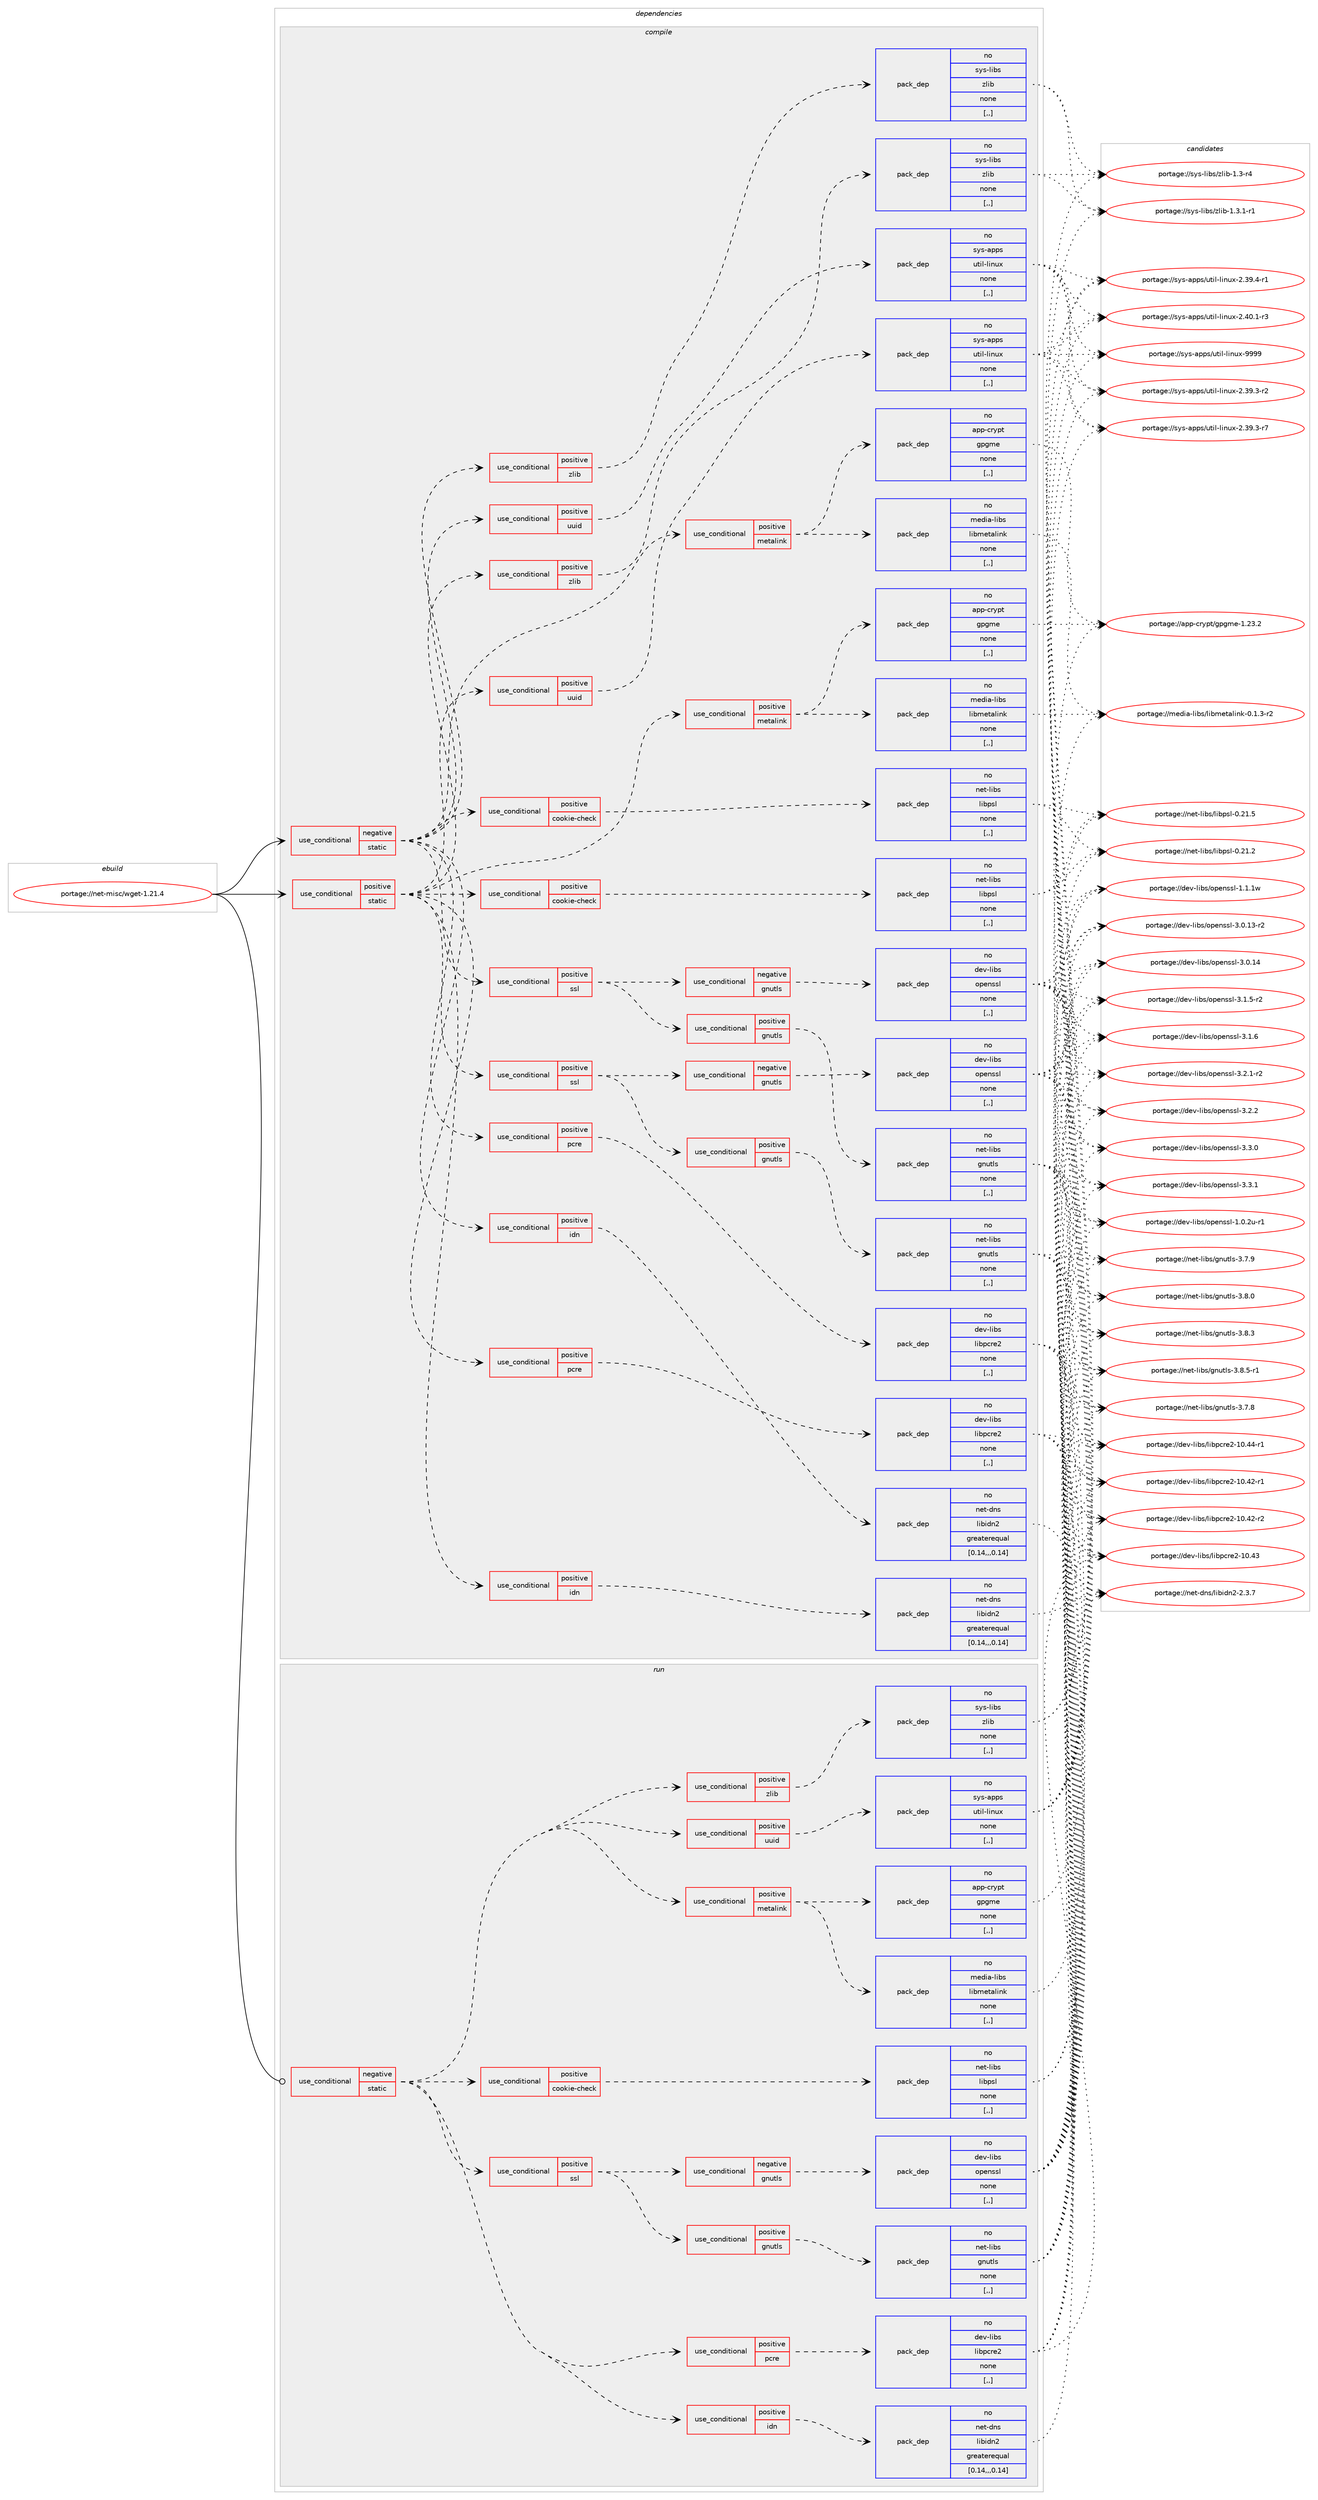 digraph prolog {

# *************
# Graph options
# *************

newrank=true;
concentrate=true;
compound=true;
graph [rankdir=LR,fontname=Helvetica,fontsize=10,ranksep=1.5];#, ranksep=2.5, nodesep=0.2];
edge  [arrowhead=vee];
node  [fontname=Helvetica,fontsize=10];

# **********
# The ebuild
# **********

subgraph cluster_leftcol {
color=gray;
rank=same;
label=<<i>ebuild</i>>;
id [label="portage://net-misc/wget-1.21.4", color=red, width=4, href="../net-misc/wget-1.21.4.svg"];
}

# ****************
# The dependencies
# ****************

subgraph cluster_midcol {
color=gray;
label=<<i>dependencies</i>>;
subgraph cluster_compile {
fillcolor="#eeeeee";
style=filled;
label=<<i>compile</i>>;
subgraph cond96898 {
dependency368410 [label=<<TABLE BORDER="0" CELLBORDER="1" CELLSPACING="0" CELLPADDING="4"><TR><TD ROWSPAN="3" CELLPADDING="10">use_conditional</TD></TR><TR><TD>negative</TD></TR><TR><TD>static</TD></TR></TABLE>>, shape=none, color=red];
subgraph cond96899 {
dependency368411 [label=<<TABLE BORDER="0" CELLBORDER="1" CELLSPACING="0" CELLPADDING="4"><TR><TD ROWSPAN="3" CELLPADDING="10">use_conditional</TD></TR><TR><TD>positive</TD></TR><TR><TD>cookie-check</TD></TR></TABLE>>, shape=none, color=red];
subgraph pack268847 {
dependency368412 [label=<<TABLE BORDER="0" CELLBORDER="1" CELLSPACING="0" CELLPADDING="4" WIDTH="220"><TR><TD ROWSPAN="6" CELLPADDING="30">pack_dep</TD></TR><TR><TD WIDTH="110">no</TD></TR><TR><TD>net-libs</TD></TR><TR><TD>libpsl</TD></TR><TR><TD>none</TD></TR><TR><TD>[,,]</TD></TR></TABLE>>, shape=none, color=blue];
}
dependency368411:e -> dependency368412:w [weight=20,style="dashed",arrowhead="vee"];
}
dependency368410:e -> dependency368411:w [weight=20,style="dashed",arrowhead="vee"];
subgraph cond96900 {
dependency368413 [label=<<TABLE BORDER="0" CELLBORDER="1" CELLSPACING="0" CELLPADDING="4"><TR><TD ROWSPAN="3" CELLPADDING="10">use_conditional</TD></TR><TR><TD>positive</TD></TR><TR><TD>idn</TD></TR></TABLE>>, shape=none, color=red];
subgraph pack268848 {
dependency368414 [label=<<TABLE BORDER="0" CELLBORDER="1" CELLSPACING="0" CELLPADDING="4" WIDTH="220"><TR><TD ROWSPAN="6" CELLPADDING="30">pack_dep</TD></TR><TR><TD WIDTH="110">no</TD></TR><TR><TD>net-dns</TD></TR><TR><TD>libidn2</TD></TR><TR><TD>greaterequal</TD></TR><TR><TD>[0.14,,,0.14]</TD></TR></TABLE>>, shape=none, color=blue];
}
dependency368413:e -> dependency368414:w [weight=20,style="dashed",arrowhead="vee"];
}
dependency368410:e -> dependency368413:w [weight=20,style="dashed",arrowhead="vee"];
subgraph cond96901 {
dependency368415 [label=<<TABLE BORDER="0" CELLBORDER="1" CELLSPACING="0" CELLPADDING="4"><TR><TD ROWSPAN="3" CELLPADDING="10">use_conditional</TD></TR><TR><TD>positive</TD></TR><TR><TD>metalink</TD></TR></TABLE>>, shape=none, color=red];
subgraph pack268849 {
dependency368416 [label=<<TABLE BORDER="0" CELLBORDER="1" CELLSPACING="0" CELLPADDING="4" WIDTH="220"><TR><TD ROWSPAN="6" CELLPADDING="30">pack_dep</TD></TR><TR><TD WIDTH="110">no</TD></TR><TR><TD>app-crypt</TD></TR><TR><TD>gpgme</TD></TR><TR><TD>none</TD></TR><TR><TD>[,,]</TD></TR></TABLE>>, shape=none, color=blue];
}
dependency368415:e -> dependency368416:w [weight=20,style="dashed",arrowhead="vee"];
subgraph pack268850 {
dependency368417 [label=<<TABLE BORDER="0" CELLBORDER="1" CELLSPACING="0" CELLPADDING="4" WIDTH="220"><TR><TD ROWSPAN="6" CELLPADDING="30">pack_dep</TD></TR><TR><TD WIDTH="110">no</TD></TR><TR><TD>media-libs</TD></TR><TR><TD>libmetalink</TD></TR><TR><TD>none</TD></TR><TR><TD>[,,]</TD></TR></TABLE>>, shape=none, color=blue];
}
dependency368415:e -> dependency368417:w [weight=20,style="dashed",arrowhead="vee"];
}
dependency368410:e -> dependency368415:w [weight=20,style="dashed",arrowhead="vee"];
subgraph cond96902 {
dependency368418 [label=<<TABLE BORDER="0" CELLBORDER="1" CELLSPACING="0" CELLPADDING="4"><TR><TD ROWSPAN="3" CELLPADDING="10">use_conditional</TD></TR><TR><TD>positive</TD></TR><TR><TD>pcre</TD></TR></TABLE>>, shape=none, color=red];
subgraph pack268851 {
dependency368419 [label=<<TABLE BORDER="0" CELLBORDER="1" CELLSPACING="0" CELLPADDING="4" WIDTH="220"><TR><TD ROWSPAN="6" CELLPADDING="30">pack_dep</TD></TR><TR><TD WIDTH="110">no</TD></TR><TR><TD>dev-libs</TD></TR><TR><TD>libpcre2</TD></TR><TR><TD>none</TD></TR><TR><TD>[,,]</TD></TR></TABLE>>, shape=none, color=blue];
}
dependency368418:e -> dependency368419:w [weight=20,style="dashed",arrowhead="vee"];
}
dependency368410:e -> dependency368418:w [weight=20,style="dashed",arrowhead="vee"];
subgraph cond96903 {
dependency368420 [label=<<TABLE BORDER="0" CELLBORDER="1" CELLSPACING="0" CELLPADDING="4"><TR><TD ROWSPAN="3" CELLPADDING="10">use_conditional</TD></TR><TR><TD>positive</TD></TR><TR><TD>ssl</TD></TR></TABLE>>, shape=none, color=red];
subgraph cond96904 {
dependency368421 [label=<<TABLE BORDER="0" CELLBORDER="1" CELLSPACING="0" CELLPADDING="4"><TR><TD ROWSPAN="3" CELLPADDING="10">use_conditional</TD></TR><TR><TD>positive</TD></TR><TR><TD>gnutls</TD></TR></TABLE>>, shape=none, color=red];
subgraph pack268852 {
dependency368422 [label=<<TABLE BORDER="0" CELLBORDER="1" CELLSPACING="0" CELLPADDING="4" WIDTH="220"><TR><TD ROWSPAN="6" CELLPADDING="30">pack_dep</TD></TR><TR><TD WIDTH="110">no</TD></TR><TR><TD>net-libs</TD></TR><TR><TD>gnutls</TD></TR><TR><TD>none</TD></TR><TR><TD>[,,]</TD></TR></TABLE>>, shape=none, color=blue];
}
dependency368421:e -> dependency368422:w [weight=20,style="dashed",arrowhead="vee"];
}
dependency368420:e -> dependency368421:w [weight=20,style="dashed",arrowhead="vee"];
subgraph cond96905 {
dependency368423 [label=<<TABLE BORDER="0" CELLBORDER="1" CELLSPACING="0" CELLPADDING="4"><TR><TD ROWSPAN="3" CELLPADDING="10">use_conditional</TD></TR><TR><TD>negative</TD></TR><TR><TD>gnutls</TD></TR></TABLE>>, shape=none, color=red];
subgraph pack268853 {
dependency368424 [label=<<TABLE BORDER="0" CELLBORDER="1" CELLSPACING="0" CELLPADDING="4" WIDTH="220"><TR><TD ROWSPAN="6" CELLPADDING="30">pack_dep</TD></TR><TR><TD WIDTH="110">no</TD></TR><TR><TD>dev-libs</TD></TR><TR><TD>openssl</TD></TR><TR><TD>none</TD></TR><TR><TD>[,,]</TD></TR></TABLE>>, shape=none, color=blue];
}
dependency368423:e -> dependency368424:w [weight=20,style="dashed",arrowhead="vee"];
}
dependency368420:e -> dependency368423:w [weight=20,style="dashed",arrowhead="vee"];
}
dependency368410:e -> dependency368420:w [weight=20,style="dashed",arrowhead="vee"];
subgraph cond96906 {
dependency368425 [label=<<TABLE BORDER="0" CELLBORDER="1" CELLSPACING="0" CELLPADDING="4"><TR><TD ROWSPAN="3" CELLPADDING="10">use_conditional</TD></TR><TR><TD>positive</TD></TR><TR><TD>uuid</TD></TR></TABLE>>, shape=none, color=red];
subgraph pack268854 {
dependency368426 [label=<<TABLE BORDER="0" CELLBORDER="1" CELLSPACING="0" CELLPADDING="4" WIDTH="220"><TR><TD ROWSPAN="6" CELLPADDING="30">pack_dep</TD></TR><TR><TD WIDTH="110">no</TD></TR><TR><TD>sys-apps</TD></TR><TR><TD>util-linux</TD></TR><TR><TD>none</TD></TR><TR><TD>[,,]</TD></TR></TABLE>>, shape=none, color=blue];
}
dependency368425:e -> dependency368426:w [weight=20,style="dashed",arrowhead="vee"];
}
dependency368410:e -> dependency368425:w [weight=20,style="dashed",arrowhead="vee"];
subgraph cond96907 {
dependency368427 [label=<<TABLE BORDER="0" CELLBORDER="1" CELLSPACING="0" CELLPADDING="4"><TR><TD ROWSPAN="3" CELLPADDING="10">use_conditional</TD></TR><TR><TD>positive</TD></TR><TR><TD>zlib</TD></TR></TABLE>>, shape=none, color=red];
subgraph pack268855 {
dependency368428 [label=<<TABLE BORDER="0" CELLBORDER="1" CELLSPACING="0" CELLPADDING="4" WIDTH="220"><TR><TD ROWSPAN="6" CELLPADDING="30">pack_dep</TD></TR><TR><TD WIDTH="110">no</TD></TR><TR><TD>sys-libs</TD></TR><TR><TD>zlib</TD></TR><TR><TD>none</TD></TR><TR><TD>[,,]</TD></TR></TABLE>>, shape=none, color=blue];
}
dependency368427:e -> dependency368428:w [weight=20,style="dashed",arrowhead="vee"];
}
dependency368410:e -> dependency368427:w [weight=20,style="dashed",arrowhead="vee"];
}
id:e -> dependency368410:w [weight=20,style="solid",arrowhead="vee"];
subgraph cond96908 {
dependency368429 [label=<<TABLE BORDER="0" CELLBORDER="1" CELLSPACING="0" CELLPADDING="4"><TR><TD ROWSPAN="3" CELLPADDING="10">use_conditional</TD></TR><TR><TD>positive</TD></TR><TR><TD>static</TD></TR></TABLE>>, shape=none, color=red];
subgraph cond96909 {
dependency368430 [label=<<TABLE BORDER="0" CELLBORDER="1" CELLSPACING="0" CELLPADDING="4"><TR><TD ROWSPAN="3" CELLPADDING="10">use_conditional</TD></TR><TR><TD>positive</TD></TR><TR><TD>cookie-check</TD></TR></TABLE>>, shape=none, color=red];
subgraph pack268856 {
dependency368431 [label=<<TABLE BORDER="0" CELLBORDER="1" CELLSPACING="0" CELLPADDING="4" WIDTH="220"><TR><TD ROWSPAN="6" CELLPADDING="30">pack_dep</TD></TR><TR><TD WIDTH="110">no</TD></TR><TR><TD>net-libs</TD></TR><TR><TD>libpsl</TD></TR><TR><TD>none</TD></TR><TR><TD>[,,]</TD></TR></TABLE>>, shape=none, color=blue];
}
dependency368430:e -> dependency368431:w [weight=20,style="dashed",arrowhead="vee"];
}
dependency368429:e -> dependency368430:w [weight=20,style="dashed",arrowhead="vee"];
subgraph cond96910 {
dependency368432 [label=<<TABLE BORDER="0" CELLBORDER="1" CELLSPACING="0" CELLPADDING="4"><TR><TD ROWSPAN="3" CELLPADDING="10">use_conditional</TD></TR><TR><TD>positive</TD></TR><TR><TD>idn</TD></TR></TABLE>>, shape=none, color=red];
subgraph pack268857 {
dependency368433 [label=<<TABLE BORDER="0" CELLBORDER="1" CELLSPACING="0" CELLPADDING="4" WIDTH="220"><TR><TD ROWSPAN="6" CELLPADDING="30">pack_dep</TD></TR><TR><TD WIDTH="110">no</TD></TR><TR><TD>net-dns</TD></TR><TR><TD>libidn2</TD></TR><TR><TD>greaterequal</TD></TR><TR><TD>[0.14,,,0.14]</TD></TR></TABLE>>, shape=none, color=blue];
}
dependency368432:e -> dependency368433:w [weight=20,style="dashed",arrowhead="vee"];
}
dependency368429:e -> dependency368432:w [weight=20,style="dashed",arrowhead="vee"];
subgraph cond96911 {
dependency368434 [label=<<TABLE BORDER="0" CELLBORDER="1" CELLSPACING="0" CELLPADDING="4"><TR><TD ROWSPAN="3" CELLPADDING="10">use_conditional</TD></TR><TR><TD>positive</TD></TR><TR><TD>metalink</TD></TR></TABLE>>, shape=none, color=red];
subgraph pack268858 {
dependency368435 [label=<<TABLE BORDER="0" CELLBORDER="1" CELLSPACING="0" CELLPADDING="4" WIDTH="220"><TR><TD ROWSPAN="6" CELLPADDING="30">pack_dep</TD></TR><TR><TD WIDTH="110">no</TD></TR><TR><TD>app-crypt</TD></TR><TR><TD>gpgme</TD></TR><TR><TD>none</TD></TR><TR><TD>[,,]</TD></TR></TABLE>>, shape=none, color=blue];
}
dependency368434:e -> dependency368435:w [weight=20,style="dashed",arrowhead="vee"];
subgraph pack268859 {
dependency368436 [label=<<TABLE BORDER="0" CELLBORDER="1" CELLSPACING="0" CELLPADDING="4" WIDTH="220"><TR><TD ROWSPAN="6" CELLPADDING="30">pack_dep</TD></TR><TR><TD WIDTH="110">no</TD></TR><TR><TD>media-libs</TD></TR><TR><TD>libmetalink</TD></TR><TR><TD>none</TD></TR><TR><TD>[,,]</TD></TR></TABLE>>, shape=none, color=blue];
}
dependency368434:e -> dependency368436:w [weight=20,style="dashed",arrowhead="vee"];
}
dependency368429:e -> dependency368434:w [weight=20,style="dashed",arrowhead="vee"];
subgraph cond96912 {
dependency368437 [label=<<TABLE BORDER="0" CELLBORDER="1" CELLSPACING="0" CELLPADDING="4"><TR><TD ROWSPAN="3" CELLPADDING="10">use_conditional</TD></TR><TR><TD>positive</TD></TR><TR><TD>pcre</TD></TR></TABLE>>, shape=none, color=red];
subgraph pack268860 {
dependency368438 [label=<<TABLE BORDER="0" CELLBORDER="1" CELLSPACING="0" CELLPADDING="4" WIDTH="220"><TR><TD ROWSPAN="6" CELLPADDING="30">pack_dep</TD></TR><TR><TD WIDTH="110">no</TD></TR><TR><TD>dev-libs</TD></TR><TR><TD>libpcre2</TD></TR><TR><TD>none</TD></TR><TR><TD>[,,]</TD></TR></TABLE>>, shape=none, color=blue];
}
dependency368437:e -> dependency368438:w [weight=20,style="dashed",arrowhead="vee"];
}
dependency368429:e -> dependency368437:w [weight=20,style="dashed",arrowhead="vee"];
subgraph cond96913 {
dependency368439 [label=<<TABLE BORDER="0" CELLBORDER="1" CELLSPACING="0" CELLPADDING="4"><TR><TD ROWSPAN="3" CELLPADDING="10">use_conditional</TD></TR><TR><TD>positive</TD></TR><TR><TD>ssl</TD></TR></TABLE>>, shape=none, color=red];
subgraph cond96914 {
dependency368440 [label=<<TABLE BORDER="0" CELLBORDER="1" CELLSPACING="0" CELLPADDING="4"><TR><TD ROWSPAN="3" CELLPADDING="10">use_conditional</TD></TR><TR><TD>positive</TD></TR><TR><TD>gnutls</TD></TR></TABLE>>, shape=none, color=red];
subgraph pack268861 {
dependency368441 [label=<<TABLE BORDER="0" CELLBORDER="1" CELLSPACING="0" CELLPADDING="4" WIDTH="220"><TR><TD ROWSPAN="6" CELLPADDING="30">pack_dep</TD></TR><TR><TD WIDTH="110">no</TD></TR><TR><TD>net-libs</TD></TR><TR><TD>gnutls</TD></TR><TR><TD>none</TD></TR><TR><TD>[,,]</TD></TR></TABLE>>, shape=none, color=blue];
}
dependency368440:e -> dependency368441:w [weight=20,style="dashed",arrowhead="vee"];
}
dependency368439:e -> dependency368440:w [weight=20,style="dashed",arrowhead="vee"];
subgraph cond96915 {
dependency368442 [label=<<TABLE BORDER="0" CELLBORDER="1" CELLSPACING="0" CELLPADDING="4"><TR><TD ROWSPAN="3" CELLPADDING="10">use_conditional</TD></TR><TR><TD>negative</TD></TR><TR><TD>gnutls</TD></TR></TABLE>>, shape=none, color=red];
subgraph pack268862 {
dependency368443 [label=<<TABLE BORDER="0" CELLBORDER="1" CELLSPACING="0" CELLPADDING="4" WIDTH="220"><TR><TD ROWSPAN="6" CELLPADDING="30">pack_dep</TD></TR><TR><TD WIDTH="110">no</TD></TR><TR><TD>dev-libs</TD></TR><TR><TD>openssl</TD></TR><TR><TD>none</TD></TR><TR><TD>[,,]</TD></TR></TABLE>>, shape=none, color=blue];
}
dependency368442:e -> dependency368443:w [weight=20,style="dashed",arrowhead="vee"];
}
dependency368439:e -> dependency368442:w [weight=20,style="dashed",arrowhead="vee"];
}
dependency368429:e -> dependency368439:w [weight=20,style="dashed",arrowhead="vee"];
subgraph cond96916 {
dependency368444 [label=<<TABLE BORDER="0" CELLBORDER="1" CELLSPACING="0" CELLPADDING="4"><TR><TD ROWSPAN="3" CELLPADDING="10">use_conditional</TD></TR><TR><TD>positive</TD></TR><TR><TD>uuid</TD></TR></TABLE>>, shape=none, color=red];
subgraph pack268863 {
dependency368445 [label=<<TABLE BORDER="0" CELLBORDER="1" CELLSPACING="0" CELLPADDING="4" WIDTH="220"><TR><TD ROWSPAN="6" CELLPADDING="30">pack_dep</TD></TR><TR><TD WIDTH="110">no</TD></TR><TR><TD>sys-apps</TD></TR><TR><TD>util-linux</TD></TR><TR><TD>none</TD></TR><TR><TD>[,,]</TD></TR></TABLE>>, shape=none, color=blue];
}
dependency368444:e -> dependency368445:w [weight=20,style="dashed",arrowhead="vee"];
}
dependency368429:e -> dependency368444:w [weight=20,style="dashed",arrowhead="vee"];
subgraph cond96917 {
dependency368446 [label=<<TABLE BORDER="0" CELLBORDER="1" CELLSPACING="0" CELLPADDING="4"><TR><TD ROWSPAN="3" CELLPADDING="10">use_conditional</TD></TR><TR><TD>positive</TD></TR><TR><TD>zlib</TD></TR></TABLE>>, shape=none, color=red];
subgraph pack268864 {
dependency368447 [label=<<TABLE BORDER="0" CELLBORDER="1" CELLSPACING="0" CELLPADDING="4" WIDTH="220"><TR><TD ROWSPAN="6" CELLPADDING="30">pack_dep</TD></TR><TR><TD WIDTH="110">no</TD></TR><TR><TD>sys-libs</TD></TR><TR><TD>zlib</TD></TR><TR><TD>none</TD></TR><TR><TD>[,,]</TD></TR></TABLE>>, shape=none, color=blue];
}
dependency368446:e -> dependency368447:w [weight=20,style="dashed",arrowhead="vee"];
}
dependency368429:e -> dependency368446:w [weight=20,style="dashed",arrowhead="vee"];
}
id:e -> dependency368429:w [weight=20,style="solid",arrowhead="vee"];
}
subgraph cluster_compileandrun {
fillcolor="#eeeeee";
style=filled;
label=<<i>compile and run</i>>;
}
subgraph cluster_run {
fillcolor="#eeeeee";
style=filled;
label=<<i>run</i>>;
subgraph cond96918 {
dependency368448 [label=<<TABLE BORDER="0" CELLBORDER="1" CELLSPACING="0" CELLPADDING="4"><TR><TD ROWSPAN="3" CELLPADDING="10">use_conditional</TD></TR><TR><TD>negative</TD></TR><TR><TD>static</TD></TR></TABLE>>, shape=none, color=red];
subgraph cond96919 {
dependency368449 [label=<<TABLE BORDER="0" CELLBORDER="1" CELLSPACING="0" CELLPADDING="4"><TR><TD ROWSPAN="3" CELLPADDING="10">use_conditional</TD></TR><TR><TD>positive</TD></TR><TR><TD>cookie-check</TD></TR></TABLE>>, shape=none, color=red];
subgraph pack268865 {
dependency368450 [label=<<TABLE BORDER="0" CELLBORDER="1" CELLSPACING="0" CELLPADDING="4" WIDTH="220"><TR><TD ROWSPAN="6" CELLPADDING="30">pack_dep</TD></TR><TR><TD WIDTH="110">no</TD></TR><TR><TD>net-libs</TD></TR><TR><TD>libpsl</TD></TR><TR><TD>none</TD></TR><TR><TD>[,,]</TD></TR></TABLE>>, shape=none, color=blue];
}
dependency368449:e -> dependency368450:w [weight=20,style="dashed",arrowhead="vee"];
}
dependency368448:e -> dependency368449:w [weight=20,style="dashed",arrowhead="vee"];
subgraph cond96920 {
dependency368451 [label=<<TABLE BORDER="0" CELLBORDER="1" CELLSPACING="0" CELLPADDING="4"><TR><TD ROWSPAN="3" CELLPADDING="10">use_conditional</TD></TR><TR><TD>positive</TD></TR><TR><TD>idn</TD></TR></TABLE>>, shape=none, color=red];
subgraph pack268866 {
dependency368452 [label=<<TABLE BORDER="0" CELLBORDER="1" CELLSPACING="0" CELLPADDING="4" WIDTH="220"><TR><TD ROWSPAN="6" CELLPADDING="30">pack_dep</TD></TR><TR><TD WIDTH="110">no</TD></TR><TR><TD>net-dns</TD></TR><TR><TD>libidn2</TD></TR><TR><TD>greaterequal</TD></TR><TR><TD>[0.14,,,0.14]</TD></TR></TABLE>>, shape=none, color=blue];
}
dependency368451:e -> dependency368452:w [weight=20,style="dashed",arrowhead="vee"];
}
dependency368448:e -> dependency368451:w [weight=20,style="dashed",arrowhead="vee"];
subgraph cond96921 {
dependency368453 [label=<<TABLE BORDER="0" CELLBORDER="1" CELLSPACING="0" CELLPADDING="4"><TR><TD ROWSPAN="3" CELLPADDING="10">use_conditional</TD></TR><TR><TD>positive</TD></TR><TR><TD>metalink</TD></TR></TABLE>>, shape=none, color=red];
subgraph pack268867 {
dependency368454 [label=<<TABLE BORDER="0" CELLBORDER="1" CELLSPACING="0" CELLPADDING="4" WIDTH="220"><TR><TD ROWSPAN="6" CELLPADDING="30">pack_dep</TD></TR><TR><TD WIDTH="110">no</TD></TR><TR><TD>app-crypt</TD></TR><TR><TD>gpgme</TD></TR><TR><TD>none</TD></TR><TR><TD>[,,]</TD></TR></TABLE>>, shape=none, color=blue];
}
dependency368453:e -> dependency368454:w [weight=20,style="dashed",arrowhead="vee"];
subgraph pack268868 {
dependency368455 [label=<<TABLE BORDER="0" CELLBORDER="1" CELLSPACING="0" CELLPADDING="4" WIDTH="220"><TR><TD ROWSPAN="6" CELLPADDING="30">pack_dep</TD></TR><TR><TD WIDTH="110">no</TD></TR><TR><TD>media-libs</TD></TR><TR><TD>libmetalink</TD></TR><TR><TD>none</TD></TR><TR><TD>[,,]</TD></TR></TABLE>>, shape=none, color=blue];
}
dependency368453:e -> dependency368455:w [weight=20,style="dashed",arrowhead="vee"];
}
dependency368448:e -> dependency368453:w [weight=20,style="dashed",arrowhead="vee"];
subgraph cond96922 {
dependency368456 [label=<<TABLE BORDER="0" CELLBORDER="1" CELLSPACING="0" CELLPADDING="4"><TR><TD ROWSPAN="3" CELLPADDING="10">use_conditional</TD></TR><TR><TD>positive</TD></TR><TR><TD>pcre</TD></TR></TABLE>>, shape=none, color=red];
subgraph pack268869 {
dependency368457 [label=<<TABLE BORDER="0" CELLBORDER="1" CELLSPACING="0" CELLPADDING="4" WIDTH="220"><TR><TD ROWSPAN="6" CELLPADDING="30">pack_dep</TD></TR><TR><TD WIDTH="110">no</TD></TR><TR><TD>dev-libs</TD></TR><TR><TD>libpcre2</TD></TR><TR><TD>none</TD></TR><TR><TD>[,,]</TD></TR></TABLE>>, shape=none, color=blue];
}
dependency368456:e -> dependency368457:w [weight=20,style="dashed",arrowhead="vee"];
}
dependency368448:e -> dependency368456:w [weight=20,style="dashed",arrowhead="vee"];
subgraph cond96923 {
dependency368458 [label=<<TABLE BORDER="0" CELLBORDER="1" CELLSPACING="0" CELLPADDING="4"><TR><TD ROWSPAN="3" CELLPADDING="10">use_conditional</TD></TR><TR><TD>positive</TD></TR><TR><TD>ssl</TD></TR></TABLE>>, shape=none, color=red];
subgraph cond96924 {
dependency368459 [label=<<TABLE BORDER="0" CELLBORDER="1" CELLSPACING="0" CELLPADDING="4"><TR><TD ROWSPAN="3" CELLPADDING="10">use_conditional</TD></TR><TR><TD>positive</TD></TR><TR><TD>gnutls</TD></TR></TABLE>>, shape=none, color=red];
subgraph pack268870 {
dependency368460 [label=<<TABLE BORDER="0" CELLBORDER="1" CELLSPACING="0" CELLPADDING="4" WIDTH="220"><TR><TD ROWSPAN="6" CELLPADDING="30">pack_dep</TD></TR><TR><TD WIDTH="110">no</TD></TR><TR><TD>net-libs</TD></TR><TR><TD>gnutls</TD></TR><TR><TD>none</TD></TR><TR><TD>[,,]</TD></TR></TABLE>>, shape=none, color=blue];
}
dependency368459:e -> dependency368460:w [weight=20,style="dashed",arrowhead="vee"];
}
dependency368458:e -> dependency368459:w [weight=20,style="dashed",arrowhead="vee"];
subgraph cond96925 {
dependency368461 [label=<<TABLE BORDER="0" CELLBORDER="1" CELLSPACING="0" CELLPADDING="4"><TR><TD ROWSPAN="3" CELLPADDING="10">use_conditional</TD></TR><TR><TD>negative</TD></TR><TR><TD>gnutls</TD></TR></TABLE>>, shape=none, color=red];
subgraph pack268871 {
dependency368462 [label=<<TABLE BORDER="0" CELLBORDER="1" CELLSPACING="0" CELLPADDING="4" WIDTH="220"><TR><TD ROWSPAN="6" CELLPADDING="30">pack_dep</TD></TR><TR><TD WIDTH="110">no</TD></TR><TR><TD>dev-libs</TD></TR><TR><TD>openssl</TD></TR><TR><TD>none</TD></TR><TR><TD>[,,]</TD></TR></TABLE>>, shape=none, color=blue];
}
dependency368461:e -> dependency368462:w [weight=20,style="dashed",arrowhead="vee"];
}
dependency368458:e -> dependency368461:w [weight=20,style="dashed",arrowhead="vee"];
}
dependency368448:e -> dependency368458:w [weight=20,style="dashed",arrowhead="vee"];
subgraph cond96926 {
dependency368463 [label=<<TABLE BORDER="0" CELLBORDER="1" CELLSPACING="0" CELLPADDING="4"><TR><TD ROWSPAN="3" CELLPADDING="10">use_conditional</TD></TR><TR><TD>positive</TD></TR><TR><TD>uuid</TD></TR></TABLE>>, shape=none, color=red];
subgraph pack268872 {
dependency368464 [label=<<TABLE BORDER="0" CELLBORDER="1" CELLSPACING="0" CELLPADDING="4" WIDTH="220"><TR><TD ROWSPAN="6" CELLPADDING="30">pack_dep</TD></TR><TR><TD WIDTH="110">no</TD></TR><TR><TD>sys-apps</TD></TR><TR><TD>util-linux</TD></TR><TR><TD>none</TD></TR><TR><TD>[,,]</TD></TR></TABLE>>, shape=none, color=blue];
}
dependency368463:e -> dependency368464:w [weight=20,style="dashed",arrowhead="vee"];
}
dependency368448:e -> dependency368463:w [weight=20,style="dashed",arrowhead="vee"];
subgraph cond96927 {
dependency368465 [label=<<TABLE BORDER="0" CELLBORDER="1" CELLSPACING="0" CELLPADDING="4"><TR><TD ROWSPAN="3" CELLPADDING="10">use_conditional</TD></TR><TR><TD>positive</TD></TR><TR><TD>zlib</TD></TR></TABLE>>, shape=none, color=red];
subgraph pack268873 {
dependency368466 [label=<<TABLE BORDER="0" CELLBORDER="1" CELLSPACING="0" CELLPADDING="4" WIDTH="220"><TR><TD ROWSPAN="6" CELLPADDING="30">pack_dep</TD></TR><TR><TD WIDTH="110">no</TD></TR><TR><TD>sys-libs</TD></TR><TR><TD>zlib</TD></TR><TR><TD>none</TD></TR><TR><TD>[,,]</TD></TR></TABLE>>, shape=none, color=blue];
}
dependency368465:e -> dependency368466:w [weight=20,style="dashed",arrowhead="vee"];
}
dependency368448:e -> dependency368465:w [weight=20,style="dashed",arrowhead="vee"];
}
id:e -> dependency368448:w [weight=20,style="solid",arrowhead="odot"];
}
}

# **************
# The candidates
# **************

subgraph cluster_choices {
rank=same;
color=gray;
label=<<i>candidates</i>>;

subgraph choice268847 {
color=black;
nodesep=1;
choice1101011164510810598115471081059811211510845484650494650 [label="portage://net-libs/libpsl-0.21.2", color=red, width=4,href="../net-libs/libpsl-0.21.2.svg"];
choice1101011164510810598115471081059811211510845484650494653 [label="portage://net-libs/libpsl-0.21.5", color=red, width=4,href="../net-libs/libpsl-0.21.5.svg"];
dependency368412:e -> choice1101011164510810598115471081059811211510845484650494650:w [style=dotted,weight="100"];
dependency368412:e -> choice1101011164510810598115471081059811211510845484650494653:w [style=dotted,weight="100"];
}
subgraph choice268848 {
color=black;
nodesep=1;
choice11010111645100110115471081059810510011050455046514655 [label="portage://net-dns/libidn2-2.3.7", color=red, width=4,href="../net-dns/libidn2-2.3.7.svg"];
dependency368414:e -> choice11010111645100110115471081059810510011050455046514655:w [style=dotted,weight="100"];
}
subgraph choice268849 {
color=black;
nodesep=1;
choice9711211245991141211121164710311210310910145494650514650 [label="portage://app-crypt/gpgme-1.23.2", color=red, width=4,href="../app-crypt/gpgme-1.23.2.svg"];
dependency368416:e -> choice9711211245991141211121164710311210310910145494650514650:w [style=dotted,weight="100"];
}
subgraph choice268850 {
color=black;
nodesep=1;
choice1091011001059745108105981154710810598109101116971081051101074548464946514511450 [label="portage://media-libs/libmetalink-0.1.3-r2", color=red, width=4,href="../media-libs/libmetalink-0.1.3-r2.svg"];
dependency368417:e -> choice1091011001059745108105981154710810598109101116971081051101074548464946514511450:w [style=dotted,weight="100"];
}
subgraph choice268851 {
color=black;
nodesep=1;
choice1001011184510810598115471081059811299114101504549484652504511449 [label="portage://dev-libs/libpcre2-10.42-r1", color=red, width=4,href="../dev-libs/libpcre2-10.42-r1.svg"];
choice1001011184510810598115471081059811299114101504549484652504511450 [label="portage://dev-libs/libpcre2-10.42-r2", color=red, width=4,href="../dev-libs/libpcre2-10.42-r2.svg"];
choice100101118451081059811547108105981129911410150454948465251 [label="portage://dev-libs/libpcre2-10.43", color=red, width=4,href="../dev-libs/libpcre2-10.43.svg"];
choice1001011184510810598115471081059811299114101504549484652524511449 [label="portage://dev-libs/libpcre2-10.44-r1", color=red, width=4,href="../dev-libs/libpcre2-10.44-r1.svg"];
dependency368419:e -> choice1001011184510810598115471081059811299114101504549484652504511449:w [style=dotted,weight="100"];
dependency368419:e -> choice1001011184510810598115471081059811299114101504549484652504511450:w [style=dotted,weight="100"];
dependency368419:e -> choice100101118451081059811547108105981129911410150454948465251:w [style=dotted,weight="100"];
dependency368419:e -> choice1001011184510810598115471081059811299114101504549484652524511449:w [style=dotted,weight="100"];
}
subgraph choice268852 {
color=black;
nodesep=1;
choice110101116451081059811547103110117116108115455146554656 [label="portage://net-libs/gnutls-3.7.8", color=red, width=4,href="../net-libs/gnutls-3.7.8.svg"];
choice110101116451081059811547103110117116108115455146554657 [label="portage://net-libs/gnutls-3.7.9", color=red, width=4,href="../net-libs/gnutls-3.7.9.svg"];
choice110101116451081059811547103110117116108115455146564648 [label="portage://net-libs/gnutls-3.8.0", color=red, width=4,href="../net-libs/gnutls-3.8.0.svg"];
choice110101116451081059811547103110117116108115455146564651 [label="portage://net-libs/gnutls-3.8.3", color=red, width=4,href="../net-libs/gnutls-3.8.3.svg"];
choice1101011164510810598115471031101171161081154551465646534511449 [label="portage://net-libs/gnutls-3.8.5-r1", color=red, width=4,href="../net-libs/gnutls-3.8.5-r1.svg"];
dependency368422:e -> choice110101116451081059811547103110117116108115455146554656:w [style=dotted,weight="100"];
dependency368422:e -> choice110101116451081059811547103110117116108115455146554657:w [style=dotted,weight="100"];
dependency368422:e -> choice110101116451081059811547103110117116108115455146564648:w [style=dotted,weight="100"];
dependency368422:e -> choice110101116451081059811547103110117116108115455146564651:w [style=dotted,weight="100"];
dependency368422:e -> choice1101011164510810598115471031101171161081154551465646534511449:w [style=dotted,weight="100"];
}
subgraph choice268853 {
color=black;
nodesep=1;
choice1001011184510810598115471111121011101151151084549464846501174511449 [label="portage://dev-libs/openssl-1.0.2u-r1", color=red, width=4,href="../dev-libs/openssl-1.0.2u-r1.svg"];
choice100101118451081059811547111112101110115115108454946494649119 [label="portage://dev-libs/openssl-1.1.1w", color=red, width=4,href="../dev-libs/openssl-1.1.1w.svg"];
choice100101118451081059811547111112101110115115108455146484649514511450 [label="portage://dev-libs/openssl-3.0.13-r2", color=red, width=4,href="../dev-libs/openssl-3.0.13-r2.svg"];
choice10010111845108105981154711111210111011511510845514648464952 [label="portage://dev-libs/openssl-3.0.14", color=red, width=4,href="../dev-libs/openssl-3.0.14.svg"];
choice1001011184510810598115471111121011101151151084551464946534511450 [label="portage://dev-libs/openssl-3.1.5-r2", color=red, width=4,href="../dev-libs/openssl-3.1.5-r2.svg"];
choice100101118451081059811547111112101110115115108455146494654 [label="portage://dev-libs/openssl-3.1.6", color=red, width=4,href="../dev-libs/openssl-3.1.6.svg"];
choice1001011184510810598115471111121011101151151084551465046494511450 [label="portage://dev-libs/openssl-3.2.1-r2", color=red, width=4,href="../dev-libs/openssl-3.2.1-r2.svg"];
choice100101118451081059811547111112101110115115108455146504650 [label="portage://dev-libs/openssl-3.2.2", color=red, width=4,href="../dev-libs/openssl-3.2.2.svg"];
choice100101118451081059811547111112101110115115108455146514648 [label="portage://dev-libs/openssl-3.3.0", color=red, width=4,href="../dev-libs/openssl-3.3.0.svg"];
choice100101118451081059811547111112101110115115108455146514649 [label="portage://dev-libs/openssl-3.3.1", color=red, width=4,href="../dev-libs/openssl-3.3.1.svg"];
dependency368424:e -> choice1001011184510810598115471111121011101151151084549464846501174511449:w [style=dotted,weight="100"];
dependency368424:e -> choice100101118451081059811547111112101110115115108454946494649119:w [style=dotted,weight="100"];
dependency368424:e -> choice100101118451081059811547111112101110115115108455146484649514511450:w [style=dotted,weight="100"];
dependency368424:e -> choice10010111845108105981154711111210111011511510845514648464952:w [style=dotted,weight="100"];
dependency368424:e -> choice1001011184510810598115471111121011101151151084551464946534511450:w [style=dotted,weight="100"];
dependency368424:e -> choice100101118451081059811547111112101110115115108455146494654:w [style=dotted,weight="100"];
dependency368424:e -> choice1001011184510810598115471111121011101151151084551465046494511450:w [style=dotted,weight="100"];
dependency368424:e -> choice100101118451081059811547111112101110115115108455146504650:w [style=dotted,weight="100"];
dependency368424:e -> choice100101118451081059811547111112101110115115108455146514648:w [style=dotted,weight="100"];
dependency368424:e -> choice100101118451081059811547111112101110115115108455146514649:w [style=dotted,weight="100"];
}
subgraph choice268854 {
color=black;
nodesep=1;
choice11512111545971121121154711711610510845108105110117120455046515746514511450 [label="portage://sys-apps/util-linux-2.39.3-r2", color=red, width=4,href="../sys-apps/util-linux-2.39.3-r2.svg"];
choice11512111545971121121154711711610510845108105110117120455046515746514511455 [label="portage://sys-apps/util-linux-2.39.3-r7", color=red, width=4,href="../sys-apps/util-linux-2.39.3-r7.svg"];
choice11512111545971121121154711711610510845108105110117120455046515746524511449 [label="portage://sys-apps/util-linux-2.39.4-r1", color=red, width=4,href="../sys-apps/util-linux-2.39.4-r1.svg"];
choice11512111545971121121154711711610510845108105110117120455046524846494511451 [label="portage://sys-apps/util-linux-2.40.1-r3", color=red, width=4,href="../sys-apps/util-linux-2.40.1-r3.svg"];
choice115121115459711211211547117116105108451081051101171204557575757 [label="portage://sys-apps/util-linux-9999", color=red, width=4,href="../sys-apps/util-linux-9999.svg"];
dependency368426:e -> choice11512111545971121121154711711610510845108105110117120455046515746514511450:w [style=dotted,weight="100"];
dependency368426:e -> choice11512111545971121121154711711610510845108105110117120455046515746514511455:w [style=dotted,weight="100"];
dependency368426:e -> choice11512111545971121121154711711610510845108105110117120455046515746524511449:w [style=dotted,weight="100"];
dependency368426:e -> choice11512111545971121121154711711610510845108105110117120455046524846494511451:w [style=dotted,weight="100"];
dependency368426:e -> choice115121115459711211211547117116105108451081051101171204557575757:w [style=dotted,weight="100"];
}
subgraph choice268855 {
color=black;
nodesep=1;
choice11512111545108105981154712210810598454946514511452 [label="portage://sys-libs/zlib-1.3-r4", color=red, width=4,href="../sys-libs/zlib-1.3-r4.svg"];
choice115121115451081059811547122108105984549465146494511449 [label="portage://sys-libs/zlib-1.3.1-r1", color=red, width=4,href="../sys-libs/zlib-1.3.1-r1.svg"];
dependency368428:e -> choice11512111545108105981154712210810598454946514511452:w [style=dotted,weight="100"];
dependency368428:e -> choice115121115451081059811547122108105984549465146494511449:w [style=dotted,weight="100"];
}
subgraph choice268856 {
color=black;
nodesep=1;
choice1101011164510810598115471081059811211510845484650494650 [label="portage://net-libs/libpsl-0.21.2", color=red, width=4,href="../net-libs/libpsl-0.21.2.svg"];
choice1101011164510810598115471081059811211510845484650494653 [label="portage://net-libs/libpsl-0.21.5", color=red, width=4,href="../net-libs/libpsl-0.21.5.svg"];
dependency368431:e -> choice1101011164510810598115471081059811211510845484650494650:w [style=dotted,weight="100"];
dependency368431:e -> choice1101011164510810598115471081059811211510845484650494653:w [style=dotted,weight="100"];
}
subgraph choice268857 {
color=black;
nodesep=1;
choice11010111645100110115471081059810510011050455046514655 [label="portage://net-dns/libidn2-2.3.7", color=red, width=4,href="../net-dns/libidn2-2.3.7.svg"];
dependency368433:e -> choice11010111645100110115471081059810510011050455046514655:w [style=dotted,weight="100"];
}
subgraph choice268858 {
color=black;
nodesep=1;
choice9711211245991141211121164710311210310910145494650514650 [label="portage://app-crypt/gpgme-1.23.2", color=red, width=4,href="../app-crypt/gpgme-1.23.2.svg"];
dependency368435:e -> choice9711211245991141211121164710311210310910145494650514650:w [style=dotted,weight="100"];
}
subgraph choice268859 {
color=black;
nodesep=1;
choice1091011001059745108105981154710810598109101116971081051101074548464946514511450 [label="portage://media-libs/libmetalink-0.1.3-r2", color=red, width=4,href="../media-libs/libmetalink-0.1.3-r2.svg"];
dependency368436:e -> choice1091011001059745108105981154710810598109101116971081051101074548464946514511450:w [style=dotted,weight="100"];
}
subgraph choice268860 {
color=black;
nodesep=1;
choice1001011184510810598115471081059811299114101504549484652504511449 [label="portage://dev-libs/libpcre2-10.42-r1", color=red, width=4,href="../dev-libs/libpcre2-10.42-r1.svg"];
choice1001011184510810598115471081059811299114101504549484652504511450 [label="portage://dev-libs/libpcre2-10.42-r2", color=red, width=4,href="../dev-libs/libpcre2-10.42-r2.svg"];
choice100101118451081059811547108105981129911410150454948465251 [label="portage://dev-libs/libpcre2-10.43", color=red, width=4,href="../dev-libs/libpcre2-10.43.svg"];
choice1001011184510810598115471081059811299114101504549484652524511449 [label="portage://dev-libs/libpcre2-10.44-r1", color=red, width=4,href="../dev-libs/libpcre2-10.44-r1.svg"];
dependency368438:e -> choice1001011184510810598115471081059811299114101504549484652504511449:w [style=dotted,weight="100"];
dependency368438:e -> choice1001011184510810598115471081059811299114101504549484652504511450:w [style=dotted,weight="100"];
dependency368438:e -> choice100101118451081059811547108105981129911410150454948465251:w [style=dotted,weight="100"];
dependency368438:e -> choice1001011184510810598115471081059811299114101504549484652524511449:w [style=dotted,weight="100"];
}
subgraph choice268861 {
color=black;
nodesep=1;
choice110101116451081059811547103110117116108115455146554656 [label="portage://net-libs/gnutls-3.7.8", color=red, width=4,href="../net-libs/gnutls-3.7.8.svg"];
choice110101116451081059811547103110117116108115455146554657 [label="portage://net-libs/gnutls-3.7.9", color=red, width=4,href="../net-libs/gnutls-3.7.9.svg"];
choice110101116451081059811547103110117116108115455146564648 [label="portage://net-libs/gnutls-3.8.0", color=red, width=4,href="../net-libs/gnutls-3.8.0.svg"];
choice110101116451081059811547103110117116108115455146564651 [label="portage://net-libs/gnutls-3.8.3", color=red, width=4,href="../net-libs/gnutls-3.8.3.svg"];
choice1101011164510810598115471031101171161081154551465646534511449 [label="portage://net-libs/gnutls-3.8.5-r1", color=red, width=4,href="../net-libs/gnutls-3.8.5-r1.svg"];
dependency368441:e -> choice110101116451081059811547103110117116108115455146554656:w [style=dotted,weight="100"];
dependency368441:e -> choice110101116451081059811547103110117116108115455146554657:w [style=dotted,weight="100"];
dependency368441:e -> choice110101116451081059811547103110117116108115455146564648:w [style=dotted,weight="100"];
dependency368441:e -> choice110101116451081059811547103110117116108115455146564651:w [style=dotted,weight="100"];
dependency368441:e -> choice1101011164510810598115471031101171161081154551465646534511449:w [style=dotted,weight="100"];
}
subgraph choice268862 {
color=black;
nodesep=1;
choice1001011184510810598115471111121011101151151084549464846501174511449 [label="portage://dev-libs/openssl-1.0.2u-r1", color=red, width=4,href="../dev-libs/openssl-1.0.2u-r1.svg"];
choice100101118451081059811547111112101110115115108454946494649119 [label="portage://dev-libs/openssl-1.1.1w", color=red, width=4,href="../dev-libs/openssl-1.1.1w.svg"];
choice100101118451081059811547111112101110115115108455146484649514511450 [label="portage://dev-libs/openssl-3.0.13-r2", color=red, width=4,href="../dev-libs/openssl-3.0.13-r2.svg"];
choice10010111845108105981154711111210111011511510845514648464952 [label="portage://dev-libs/openssl-3.0.14", color=red, width=4,href="../dev-libs/openssl-3.0.14.svg"];
choice1001011184510810598115471111121011101151151084551464946534511450 [label="portage://dev-libs/openssl-3.1.5-r2", color=red, width=4,href="../dev-libs/openssl-3.1.5-r2.svg"];
choice100101118451081059811547111112101110115115108455146494654 [label="portage://dev-libs/openssl-3.1.6", color=red, width=4,href="../dev-libs/openssl-3.1.6.svg"];
choice1001011184510810598115471111121011101151151084551465046494511450 [label="portage://dev-libs/openssl-3.2.1-r2", color=red, width=4,href="../dev-libs/openssl-3.2.1-r2.svg"];
choice100101118451081059811547111112101110115115108455146504650 [label="portage://dev-libs/openssl-3.2.2", color=red, width=4,href="../dev-libs/openssl-3.2.2.svg"];
choice100101118451081059811547111112101110115115108455146514648 [label="portage://dev-libs/openssl-3.3.0", color=red, width=4,href="../dev-libs/openssl-3.3.0.svg"];
choice100101118451081059811547111112101110115115108455146514649 [label="portage://dev-libs/openssl-3.3.1", color=red, width=4,href="../dev-libs/openssl-3.3.1.svg"];
dependency368443:e -> choice1001011184510810598115471111121011101151151084549464846501174511449:w [style=dotted,weight="100"];
dependency368443:e -> choice100101118451081059811547111112101110115115108454946494649119:w [style=dotted,weight="100"];
dependency368443:e -> choice100101118451081059811547111112101110115115108455146484649514511450:w [style=dotted,weight="100"];
dependency368443:e -> choice10010111845108105981154711111210111011511510845514648464952:w [style=dotted,weight="100"];
dependency368443:e -> choice1001011184510810598115471111121011101151151084551464946534511450:w [style=dotted,weight="100"];
dependency368443:e -> choice100101118451081059811547111112101110115115108455146494654:w [style=dotted,weight="100"];
dependency368443:e -> choice1001011184510810598115471111121011101151151084551465046494511450:w [style=dotted,weight="100"];
dependency368443:e -> choice100101118451081059811547111112101110115115108455146504650:w [style=dotted,weight="100"];
dependency368443:e -> choice100101118451081059811547111112101110115115108455146514648:w [style=dotted,weight="100"];
dependency368443:e -> choice100101118451081059811547111112101110115115108455146514649:w [style=dotted,weight="100"];
}
subgraph choice268863 {
color=black;
nodesep=1;
choice11512111545971121121154711711610510845108105110117120455046515746514511450 [label="portage://sys-apps/util-linux-2.39.3-r2", color=red, width=4,href="../sys-apps/util-linux-2.39.3-r2.svg"];
choice11512111545971121121154711711610510845108105110117120455046515746514511455 [label="portage://sys-apps/util-linux-2.39.3-r7", color=red, width=4,href="../sys-apps/util-linux-2.39.3-r7.svg"];
choice11512111545971121121154711711610510845108105110117120455046515746524511449 [label="portage://sys-apps/util-linux-2.39.4-r1", color=red, width=4,href="../sys-apps/util-linux-2.39.4-r1.svg"];
choice11512111545971121121154711711610510845108105110117120455046524846494511451 [label="portage://sys-apps/util-linux-2.40.1-r3", color=red, width=4,href="../sys-apps/util-linux-2.40.1-r3.svg"];
choice115121115459711211211547117116105108451081051101171204557575757 [label="portage://sys-apps/util-linux-9999", color=red, width=4,href="../sys-apps/util-linux-9999.svg"];
dependency368445:e -> choice11512111545971121121154711711610510845108105110117120455046515746514511450:w [style=dotted,weight="100"];
dependency368445:e -> choice11512111545971121121154711711610510845108105110117120455046515746514511455:w [style=dotted,weight="100"];
dependency368445:e -> choice11512111545971121121154711711610510845108105110117120455046515746524511449:w [style=dotted,weight="100"];
dependency368445:e -> choice11512111545971121121154711711610510845108105110117120455046524846494511451:w [style=dotted,weight="100"];
dependency368445:e -> choice115121115459711211211547117116105108451081051101171204557575757:w [style=dotted,weight="100"];
}
subgraph choice268864 {
color=black;
nodesep=1;
choice11512111545108105981154712210810598454946514511452 [label="portage://sys-libs/zlib-1.3-r4", color=red, width=4,href="../sys-libs/zlib-1.3-r4.svg"];
choice115121115451081059811547122108105984549465146494511449 [label="portage://sys-libs/zlib-1.3.1-r1", color=red, width=4,href="../sys-libs/zlib-1.3.1-r1.svg"];
dependency368447:e -> choice11512111545108105981154712210810598454946514511452:w [style=dotted,weight="100"];
dependency368447:e -> choice115121115451081059811547122108105984549465146494511449:w [style=dotted,weight="100"];
}
subgraph choice268865 {
color=black;
nodesep=1;
choice1101011164510810598115471081059811211510845484650494650 [label="portage://net-libs/libpsl-0.21.2", color=red, width=4,href="../net-libs/libpsl-0.21.2.svg"];
choice1101011164510810598115471081059811211510845484650494653 [label="portage://net-libs/libpsl-0.21.5", color=red, width=4,href="../net-libs/libpsl-0.21.5.svg"];
dependency368450:e -> choice1101011164510810598115471081059811211510845484650494650:w [style=dotted,weight="100"];
dependency368450:e -> choice1101011164510810598115471081059811211510845484650494653:w [style=dotted,weight="100"];
}
subgraph choice268866 {
color=black;
nodesep=1;
choice11010111645100110115471081059810510011050455046514655 [label="portage://net-dns/libidn2-2.3.7", color=red, width=4,href="../net-dns/libidn2-2.3.7.svg"];
dependency368452:e -> choice11010111645100110115471081059810510011050455046514655:w [style=dotted,weight="100"];
}
subgraph choice268867 {
color=black;
nodesep=1;
choice9711211245991141211121164710311210310910145494650514650 [label="portage://app-crypt/gpgme-1.23.2", color=red, width=4,href="../app-crypt/gpgme-1.23.2.svg"];
dependency368454:e -> choice9711211245991141211121164710311210310910145494650514650:w [style=dotted,weight="100"];
}
subgraph choice268868 {
color=black;
nodesep=1;
choice1091011001059745108105981154710810598109101116971081051101074548464946514511450 [label="portage://media-libs/libmetalink-0.1.3-r2", color=red, width=4,href="../media-libs/libmetalink-0.1.3-r2.svg"];
dependency368455:e -> choice1091011001059745108105981154710810598109101116971081051101074548464946514511450:w [style=dotted,weight="100"];
}
subgraph choice268869 {
color=black;
nodesep=1;
choice1001011184510810598115471081059811299114101504549484652504511449 [label="portage://dev-libs/libpcre2-10.42-r1", color=red, width=4,href="../dev-libs/libpcre2-10.42-r1.svg"];
choice1001011184510810598115471081059811299114101504549484652504511450 [label="portage://dev-libs/libpcre2-10.42-r2", color=red, width=4,href="../dev-libs/libpcre2-10.42-r2.svg"];
choice100101118451081059811547108105981129911410150454948465251 [label="portage://dev-libs/libpcre2-10.43", color=red, width=4,href="../dev-libs/libpcre2-10.43.svg"];
choice1001011184510810598115471081059811299114101504549484652524511449 [label="portage://dev-libs/libpcre2-10.44-r1", color=red, width=4,href="../dev-libs/libpcre2-10.44-r1.svg"];
dependency368457:e -> choice1001011184510810598115471081059811299114101504549484652504511449:w [style=dotted,weight="100"];
dependency368457:e -> choice1001011184510810598115471081059811299114101504549484652504511450:w [style=dotted,weight="100"];
dependency368457:e -> choice100101118451081059811547108105981129911410150454948465251:w [style=dotted,weight="100"];
dependency368457:e -> choice1001011184510810598115471081059811299114101504549484652524511449:w [style=dotted,weight="100"];
}
subgraph choice268870 {
color=black;
nodesep=1;
choice110101116451081059811547103110117116108115455146554656 [label="portage://net-libs/gnutls-3.7.8", color=red, width=4,href="../net-libs/gnutls-3.7.8.svg"];
choice110101116451081059811547103110117116108115455146554657 [label="portage://net-libs/gnutls-3.7.9", color=red, width=4,href="../net-libs/gnutls-3.7.9.svg"];
choice110101116451081059811547103110117116108115455146564648 [label="portage://net-libs/gnutls-3.8.0", color=red, width=4,href="../net-libs/gnutls-3.8.0.svg"];
choice110101116451081059811547103110117116108115455146564651 [label="portage://net-libs/gnutls-3.8.3", color=red, width=4,href="../net-libs/gnutls-3.8.3.svg"];
choice1101011164510810598115471031101171161081154551465646534511449 [label="portage://net-libs/gnutls-3.8.5-r1", color=red, width=4,href="../net-libs/gnutls-3.8.5-r1.svg"];
dependency368460:e -> choice110101116451081059811547103110117116108115455146554656:w [style=dotted,weight="100"];
dependency368460:e -> choice110101116451081059811547103110117116108115455146554657:w [style=dotted,weight="100"];
dependency368460:e -> choice110101116451081059811547103110117116108115455146564648:w [style=dotted,weight="100"];
dependency368460:e -> choice110101116451081059811547103110117116108115455146564651:w [style=dotted,weight="100"];
dependency368460:e -> choice1101011164510810598115471031101171161081154551465646534511449:w [style=dotted,weight="100"];
}
subgraph choice268871 {
color=black;
nodesep=1;
choice1001011184510810598115471111121011101151151084549464846501174511449 [label="portage://dev-libs/openssl-1.0.2u-r1", color=red, width=4,href="../dev-libs/openssl-1.0.2u-r1.svg"];
choice100101118451081059811547111112101110115115108454946494649119 [label="portage://dev-libs/openssl-1.1.1w", color=red, width=4,href="../dev-libs/openssl-1.1.1w.svg"];
choice100101118451081059811547111112101110115115108455146484649514511450 [label="portage://dev-libs/openssl-3.0.13-r2", color=red, width=4,href="../dev-libs/openssl-3.0.13-r2.svg"];
choice10010111845108105981154711111210111011511510845514648464952 [label="portage://dev-libs/openssl-3.0.14", color=red, width=4,href="../dev-libs/openssl-3.0.14.svg"];
choice1001011184510810598115471111121011101151151084551464946534511450 [label="portage://dev-libs/openssl-3.1.5-r2", color=red, width=4,href="../dev-libs/openssl-3.1.5-r2.svg"];
choice100101118451081059811547111112101110115115108455146494654 [label="portage://dev-libs/openssl-3.1.6", color=red, width=4,href="../dev-libs/openssl-3.1.6.svg"];
choice1001011184510810598115471111121011101151151084551465046494511450 [label="portage://dev-libs/openssl-3.2.1-r2", color=red, width=4,href="../dev-libs/openssl-3.2.1-r2.svg"];
choice100101118451081059811547111112101110115115108455146504650 [label="portage://dev-libs/openssl-3.2.2", color=red, width=4,href="../dev-libs/openssl-3.2.2.svg"];
choice100101118451081059811547111112101110115115108455146514648 [label="portage://dev-libs/openssl-3.3.0", color=red, width=4,href="../dev-libs/openssl-3.3.0.svg"];
choice100101118451081059811547111112101110115115108455146514649 [label="portage://dev-libs/openssl-3.3.1", color=red, width=4,href="../dev-libs/openssl-3.3.1.svg"];
dependency368462:e -> choice1001011184510810598115471111121011101151151084549464846501174511449:w [style=dotted,weight="100"];
dependency368462:e -> choice100101118451081059811547111112101110115115108454946494649119:w [style=dotted,weight="100"];
dependency368462:e -> choice100101118451081059811547111112101110115115108455146484649514511450:w [style=dotted,weight="100"];
dependency368462:e -> choice10010111845108105981154711111210111011511510845514648464952:w [style=dotted,weight="100"];
dependency368462:e -> choice1001011184510810598115471111121011101151151084551464946534511450:w [style=dotted,weight="100"];
dependency368462:e -> choice100101118451081059811547111112101110115115108455146494654:w [style=dotted,weight="100"];
dependency368462:e -> choice1001011184510810598115471111121011101151151084551465046494511450:w [style=dotted,weight="100"];
dependency368462:e -> choice100101118451081059811547111112101110115115108455146504650:w [style=dotted,weight="100"];
dependency368462:e -> choice100101118451081059811547111112101110115115108455146514648:w [style=dotted,weight="100"];
dependency368462:e -> choice100101118451081059811547111112101110115115108455146514649:w [style=dotted,weight="100"];
}
subgraph choice268872 {
color=black;
nodesep=1;
choice11512111545971121121154711711610510845108105110117120455046515746514511450 [label="portage://sys-apps/util-linux-2.39.3-r2", color=red, width=4,href="../sys-apps/util-linux-2.39.3-r2.svg"];
choice11512111545971121121154711711610510845108105110117120455046515746514511455 [label="portage://sys-apps/util-linux-2.39.3-r7", color=red, width=4,href="../sys-apps/util-linux-2.39.3-r7.svg"];
choice11512111545971121121154711711610510845108105110117120455046515746524511449 [label="portage://sys-apps/util-linux-2.39.4-r1", color=red, width=4,href="../sys-apps/util-linux-2.39.4-r1.svg"];
choice11512111545971121121154711711610510845108105110117120455046524846494511451 [label="portage://sys-apps/util-linux-2.40.1-r3", color=red, width=4,href="../sys-apps/util-linux-2.40.1-r3.svg"];
choice115121115459711211211547117116105108451081051101171204557575757 [label="portage://sys-apps/util-linux-9999", color=red, width=4,href="../sys-apps/util-linux-9999.svg"];
dependency368464:e -> choice11512111545971121121154711711610510845108105110117120455046515746514511450:w [style=dotted,weight="100"];
dependency368464:e -> choice11512111545971121121154711711610510845108105110117120455046515746514511455:w [style=dotted,weight="100"];
dependency368464:e -> choice11512111545971121121154711711610510845108105110117120455046515746524511449:w [style=dotted,weight="100"];
dependency368464:e -> choice11512111545971121121154711711610510845108105110117120455046524846494511451:w [style=dotted,weight="100"];
dependency368464:e -> choice115121115459711211211547117116105108451081051101171204557575757:w [style=dotted,weight="100"];
}
subgraph choice268873 {
color=black;
nodesep=1;
choice11512111545108105981154712210810598454946514511452 [label="portage://sys-libs/zlib-1.3-r4", color=red, width=4,href="../sys-libs/zlib-1.3-r4.svg"];
choice115121115451081059811547122108105984549465146494511449 [label="portage://sys-libs/zlib-1.3.1-r1", color=red, width=4,href="../sys-libs/zlib-1.3.1-r1.svg"];
dependency368466:e -> choice11512111545108105981154712210810598454946514511452:w [style=dotted,weight="100"];
dependency368466:e -> choice115121115451081059811547122108105984549465146494511449:w [style=dotted,weight="100"];
}
}

}
